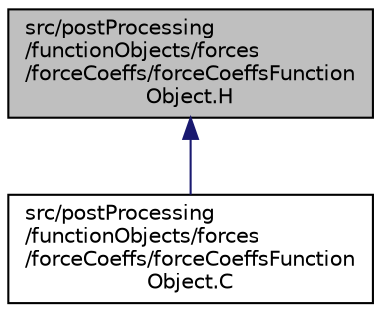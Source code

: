 digraph "src/postProcessing/functionObjects/forces/forceCoeffs/forceCoeffsFunctionObject.H"
{
  bgcolor="transparent";
  edge [fontname="Helvetica",fontsize="10",labelfontname="Helvetica",labelfontsize="10"];
  node [fontname="Helvetica",fontsize="10",shape=record];
  Node1 [label="src/postProcessing\l/functionObjects/forces\l/forceCoeffs/forceCoeffsFunction\lObject.H",height=0.2,width=0.4,color="black", fillcolor="grey75", style="filled", fontcolor="black"];
  Node1 -> Node2 [dir="back",color="midnightblue",fontsize="10",style="solid",fontname="Helvetica"];
  Node2 [label="src/postProcessing\l/functionObjects/forces\l/forceCoeffs/forceCoeffsFunction\lObject.C",height=0.2,width=0.4,color="black",URL="$a09272.html"];
}
